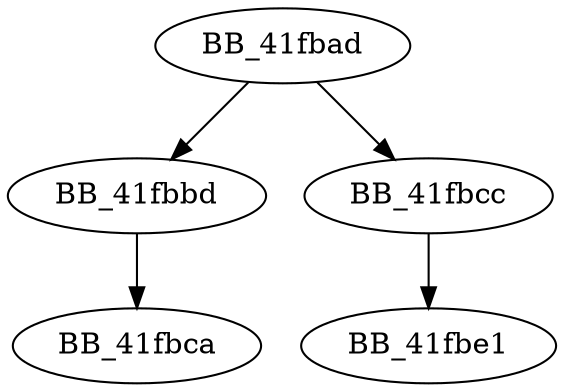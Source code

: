 DiGraph ___crtEnumSystemLocalesEx{
BB_41fbad->BB_41fbbd
BB_41fbad->BB_41fbcc
BB_41fbbd->BB_41fbca
BB_41fbcc->BB_41fbe1
}
